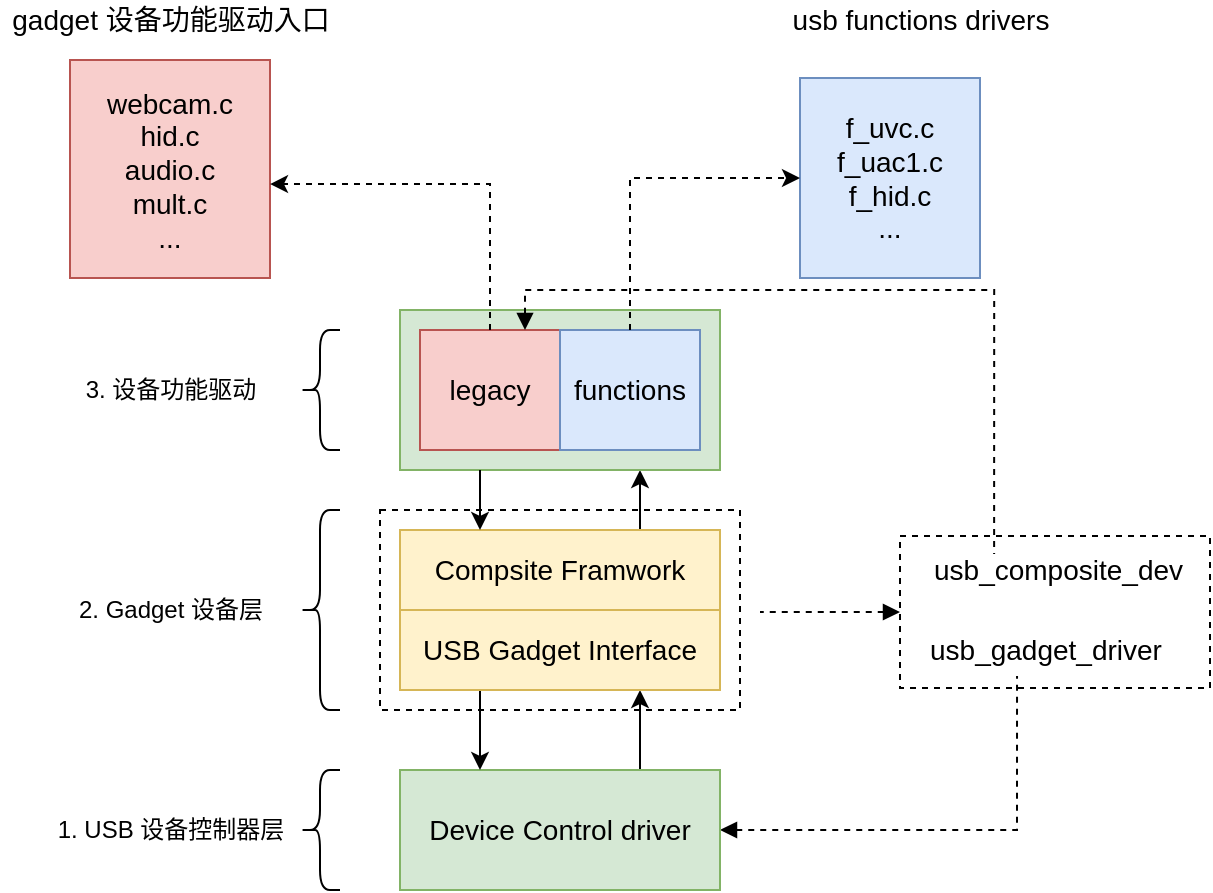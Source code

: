 <mxfile version="14.6.1" type="github">
  <diagram id="lbO7JzAoOajayuu7gQBL" name="第 1 页">
    <mxGraphModel dx="868" dy="394" grid="1" gridSize="10" guides="1" tooltips="1" connect="1" arrows="1" fold="1" page="1" pageScale="1" pageWidth="1169" pageHeight="827" math="0" shadow="0">
      <root>
        <mxCell id="0" />
        <mxCell id="1" parent="0" />
        <mxCell id="G5I4RC65D_-VNhyn8C83-9" value="" style="rounded=0;whiteSpace=wrap;html=1;fillColor=none;dashed=1;" vertex="1" parent="1">
          <mxGeometry x="270" y="395" width="180" height="100" as="geometry" />
        </mxCell>
        <mxCell id="G5I4RC65D_-VNhyn8C83-31" style="edgeStyle=none;rounded=0;orthogonalLoop=1;jettySize=auto;html=1;exitX=0.75;exitY=0;exitDx=0;exitDy=0;entryX=0.75;entryY=1;entryDx=0;entryDy=0;" edge="1" parent="1" source="G5I4RC65D_-VNhyn8C83-4" target="G5I4RC65D_-VNhyn8C83-17">
          <mxGeometry relative="1" as="geometry" />
        </mxCell>
        <mxCell id="G5I4RC65D_-VNhyn8C83-4" value="&lt;font style=&quot;font-size: 14px&quot;&gt;Compsite Framwork&lt;br&gt;&lt;/font&gt;" style="rounded=0;whiteSpace=wrap;html=1;fillColor=#fff2cc;strokeColor=#d6b656;" vertex="1" parent="1">
          <mxGeometry x="280" y="405" width="160" height="40" as="geometry" />
        </mxCell>
        <mxCell id="G5I4RC65D_-VNhyn8C83-5" style="edgeStyle=orthogonalEdgeStyle;rounded=0;orthogonalLoop=1;jettySize=auto;html=1;exitX=0.75;exitY=0;exitDx=0;exitDy=0;entryX=0.75;entryY=1;entryDx=0;entryDy=0;" edge="1" parent="1" source="G5I4RC65D_-VNhyn8C83-6" target="G5I4RC65D_-VNhyn8C83-8">
          <mxGeometry relative="1" as="geometry" />
        </mxCell>
        <mxCell id="G5I4RC65D_-VNhyn8C83-48" style="edgeStyle=orthogonalEdgeStyle;rounded=0;orthogonalLoop=1;jettySize=auto;html=1;exitX=1;exitY=0.5;exitDx=0;exitDy=0;entryX=0.354;entryY=1.15;entryDx=0;entryDy=0;entryPerimeter=0;dashed=1;startArrow=block;startFill=1;endArrow=none;endFill=0;" edge="1" parent="1" source="G5I4RC65D_-VNhyn8C83-6" target="G5I4RC65D_-VNhyn8C83-32">
          <mxGeometry relative="1" as="geometry" />
        </mxCell>
        <mxCell id="G5I4RC65D_-VNhyn8C83-6" value="&lt;font style=&quot;font-size: 14px&quot;&gt;Device Control driver&lt;br&gt;&lt;/font&gt;" style="rounded=0;whiteSpace=wrap;html=1;fillColor=#d5e8d4;strokeColor=#82b366;" vertex="1" parent="1">
          <mxGeometry x="280" y="525" width="160" height="60" as="geometry" />
        </mxCell>
        <mxCell id="G5I4RC65D_-VNhyn8C83-7" style="edgeStyle=orthogonalEdgeStyle;rounded=0;orthogonalLoop=1;jettySize=auto;html=1;exitX=0.25;exitY=1;exitDx=0;exitDy=0;entryX=0.25;entryY=0;entryDx=0;entryDy=0;" edge="1" parent="1" source="G5I4RC65D_-VNhyn8C83-8" target="G5I4RC65D_-VNhyn8C83-6">
          <mxGeometry relative="1" as="geometry" />
        </mxCell>
        <mxCell id="G5I4RC65D_-VNhyn8C83-8" value="&lt;font style=&quot;font-size: 14px&quot;&gt;USB Gadget Interface&lt;br&gt;&lt;/font&gt;" style="rounded=0;whiteSpace=wrap;html=1;fillColor=#fff2cc;strokeColor=#d6b656;" vertex="1" parent="1">
          <mxGeometry x="280" y="445" width="160" height="40" as="geometry" />
        </mxCell>
        <mxCell id="G5I4RC65D_-VNhyn8C83-10" value="" style="shape=curlyBracket;whiteSpace=wrap;html=1;rounded=1;fillColor=none;" vertex="1" parent="1">
          <mxGeometry x="230" y="395" width="20" height="100" as="geometry" />
        </mxCell>
        <mxCell id="G5I4RC65D_-VNhyn8C83-11" value="" style="shape=curlyBracket;whiteSpace=wrap;html=1;rounded=1;fillColor=none;" vertex="1" parent="1">
          <mxGeometry x="230" y="525" width="20" height="60" as="geometry" />
        </mxCell>
        <mxCell id="G5I4RC65D_-VNhyn8C83-12" value="" style="shape=curlyBracket;whiteSpace=wrap;html=1;rounded=1;fillColor=none;" vertex="1" parent="1">
          <mxGeometry x="230" y="305" width="20" height="60" as="geometry" />
        </mxCell>
        <mxCell id="G5I4RC65D_-VNhyn8C83-13" value="1. USB 设备控制器层" style="text;html=1;align=center;verticalAlign=middle;resizable=0;points=[];autosize=1;strokeColor=none;" vertex="1" parent="1">
          <mxGeometry x="100" y="545" width="130" height="20" as="geometry" />
        </mxCell>
        <mxCell id="G5I4RC65D_-VNhyn8C83-14" value="2. Gadget 设备层" style="text;html=1;align=center;verticalAlign=middle;resizable=0;points=[];autosize=1;strokeColor=none;" vertex="1" parent="1">
          <mxGeometry x="110" y="435" width="110" height="20" as="geometry" />
        </mxCell>
        <mxCell id="G5I4RC65D_-VNhyn8C83-15" value="3. 设备功能驱动" style="text;html=1;align=center;verticalAlign=middle;resizable=0;points=[];autosize=1;strokeColor=none;" vertex="1" parent="1">
          <mxGeometry x="115" y="325" width="100" height="20" as="geometry" />
        </mxCell>
        <mxCell id="G5I4RC65D_-VNhyn8C83-19" value="" style="group;fillColor=#dae8fc;strokeColor=#6c8ebf;" vertex="1" connectable="0" parent="1">
          <mxGeometry x="280" y="295" width="160" height="80" as="geometry" />
        </mxCell>
        <mxCell id="G5I4RC65D_-VNhyn8C83-17" value="" style="rounded=0;whiteSpace=wrap;html=1;fillColor=#d5e8d4;strokeColor=#82b366;" vertex="1" parent="G5I4RC65D_-VNhyn8C83-19">
          <mxGeometry width="160" height="80" as="geometry" />
        </mxCell>
        <mxCell id="G5I4RC65D_-VNhyn8C83-2" value="&lt;font style=&quot;font-size: 14px&quot;&gt;legacy&lt;br&gt;&lt;/font&gt;" style="rounded=0;whiteSpace=wrap;html=1;fillColor=#f8cecc;strokeColor=#b85450;" vertex="1" parent="G5I4RC65D_-VNhyn8C83-19">
          <mxGeometry x="10" y="10" width="70" height="60" as="geometry" />
        </mxCell>
        <mxCell id="G5I4RC65D_-VNhyn8C83-16" value="&lt;font style=&quot;font-size: 14px&quot;&gt;functions&lt;br&gt;&lt;/font&gt;" style="rounded=0;whiteSpace=wrap;html=1;fillColor=#dae8fc;strokeColor=#6c8ebf;" vertex="1" parent="G5I4RC65D_-VNhyn8C83-19">
          <mxGeometry x="80" y="10" width="70" height="60" as="geometry" />
        </mxCell>
        <mxCell id="G5I4RC65D_-VNhyn8C83-29" style="edgeStyle=none;rounded=0;orthogonalLoop=1;jettySize=auto;html=1;exitX=0.25;exitY=1;exitDx=0;exitDy=0;entryX=0.25;entryY=0;entryDx=0;entryDy=0;" edge="1" parent="1" source="G5I4RC65D_-VNhyn8C83-17" target="G5I4RC65D_-VNhyn8C83-4">
          <mxGeometry relative="1" as="geometry" />
        </mxCell>
        <mxCell id="G5I4RC65D_-VNhyn8C83-32" value="&lt;font&gt;&lt;span style=&quot;font-size: 14px&quot;&gt;usb_gadget_driver&lt;/span&gt;&lt;br&gt;&lt;/font&gt;" style="text;html=1;align=left;verticalAlign=middle;resizable=0;points=[];autosize=1;strokeColor=none;" vertex="1" parent="1">
          <mxGeometry x="542.5" y="455" width="130" height="20" as="geometry" />
        </mxCell>
        <mxCell id="G5I4RC65D_-VNhyn8C83-35" value="&lt;font&gt;&lt;span style=&quot;font-size: 14px&quot;&gt;usb_composite_dev&lt;/span&gt;&lt;br&gt;&lt;/font&gt;" style="text;html=1;align=left;verticalAlign=middle;resizable=0;points=[];autosize=1;strokeColor=none;" vertex="1" parent="1">
          <mxGeometry x="545" y="415" width="140" height="20" as="geometry" />
        </mxCell>
        <mxCell id="G5I4RC65D_-VNhyn8C83-37" value="&lt;span style=&quot;font-size: 14px&quot;&gt;webcam.c&lt;/span&gt;&lt;br style=&quot;font-size: 14px&quot;&gt;&lt;span style=&quot;font-size: 14px&quot;&gt;hid.c&lt;/span&gt;&lt;br style=&quot;font-size: 14px&quot;&gt;&lt;span style=&quot;font-size: 14px&quot;&gt;audio.c&lt;/span&gt;&lt;br style=&quot;font-size: 14px&quot;&gt;&lt;span style=&quot;font-size: 14px&quot;&gt;mult.c&lt;br&gt;...&lt;br&gt;&lt;/span&gt;" style="rounded=0;whiteSpace=wrap;html=1;fillColor=#f8cecc;align=center;strokeColor=#b85450;" vertex="1" parent="1">
          <mxGeometry x="115" y="170" width="100" height="109" as="geometry" />
        </mxCell>
        <mxCell id="G5I4RC65D_-VNhyn8C83-39" style="edgeStyle=orthogonalEdgeStyle;rounded=0;orthogonalLoop=1;jettySize=auto;html=1;exitX=0.5;exitY=0;exitDx=0;exitDy=0;entryX=1;entryY=0.569;entryDx=0;entryDy=0;entryPerimeter=0;dashed=1;" edge="1" parent="1" source="G5I4RC65D_-VNhyn8C83-2" target="G5I4RC65D_-VNhyn8C83-37">
          <mxGeometry relative="1" as="geometry" />
        </mxCell>
        <mxCell id="G5I4RC65D_-VNhyn8C83-40" value="&lt;span style=&quot;font-size: 14px ; text-align: left&quot;&gt;gadget 设备功能驱动入口&lt;/span&gt;" style="text;html=1;align=center;verticalAlign=middle;resizable=0;points=[];autosize=1;strokeColor=none;" vertex="1" parent="1">
          <mxGeometry x="80" y="140" width="170" height="20" as="geometry" />
        </mxCell>
        <mxCell id="G5I4RC65D_-VNhyn8C83-41" value="&lt;span style=&quot;font-size: 14px&quot;&gt;f_uvc.c&lt;/span&gt;&lt;br style=&quot;font-size: 14px&quot;&gt;&lt;span style=&quot;font-size: 14px&quot;&gt;f_uac1.c&lt;/span&gt;&lt;br style=&quot;font-size: 14px&quot;&gt;&lt;span style=&quot;font-size: 14px&quot;&gt;f_hid.c&lt;/span&gt;&lt;br style=&quot;font-size: 14px&quot;&gt;&lt;span style=&quot;font-size: 14px&quot;&gt;...&lt;/span&gt;" style="rounded=0;whiteSpace=wrap;html=1;align=center;fillColor=#dae8fc;strokeColor=#6c8ebf;" vertex="1" parent="1">
          <mxGeometry x="480" y="179" width="90" height="100" as="geometry" />
        </mxCell>
        <mxCell id="G5I4RC65D_-VNhyn8C83-44" style="edgeStyle=orthogonalEdgeStyle;rounded=0;orthogonalLoop=1;jettySize=auto;html=1;exitX=0.5;exitY=0;exitDx=0;exitDy=0;entryX=0;entryY=0.5;entryDx=0;entryDy=0;dashed=1;" edge="1" parent="1" source="G5I4RC65D_-VNhyn8C83-16" target="G5I4RC65D_-VNhyn8C83-41">
          <mxGeometry relative="1" as="geometry" />
        </mxCell>
        <mxCell id="G5I4RC65D_-VNhyn8C83-45" value="&lt;span style=&quot;font-size: 14px ; text-align: left&quot;&gt;usb functions drivers&lt;/span&gt;" style="text;html=1;align=center;verticalAlign=middle;resizable=0;points=[];autosize=1;strokeColor=none;" vertex="1" parent="1">
          <mxGeometry x="470" y="140" width="140" height="20" as="geometry" />
        </mxCell>
        <mxCell id="G5I4RC65D_-VNhyn8C83-47" style="edgeStyle=orthogonalEdgeStyle;rounded=0;orthogonalLoop=1;jettySize=auto;html=1;exitX=0.75;exitY=0;exitDx=0;exitDy=0;entryX=0.229;entryY=0.1;entryDx=0;entryDy=0;entryPerimeter=0;dashed=1;endArrow=none;endFill=0;startArrow=block;startFill=1;" edge="1" parent="1" source="G5I4RC65D_-VNhyn8C83-2" target="G5I4RC65D_-VNhyn8C83-35">
          <mxGeometry relative="1" as="geometry" />
        </mxCell>
        <mxCell id="G5I4RC65D_-VNhyn8C83-51" style="edgeStyle=orthogonalEdgeStyle;rounded=0;orthogonalLoop=1;jettySize=auto;html=1;exitX=0;exitY=0.5;exitDx=0;exitDy=0;dashed=1;startArrow=block;startFill=1;endArrow=none;endFill=0;" edge="1" parent="1" source="G5I4RC65D_-VNhyn8C83-49">
          <mxGeometry relative="1" as="geometry">
            <mxPoint x="460" y="446" as="targetPoint" />
          </mxGeometry>
        </mxCell>
        <mxCell id="G5I4RC65D_-VNhyn8C83-49" value="" style="rounded=0;whiteSpace=wrap;html=1;fillColor=none;align=left;dashed=1;" vertex="1" parent="1">
          <mxGeometry x="530" y="408" width="155" height="76" as="geometry" />
        </mxCell>
      </root>
    </mxGraphModel>
  </diagram>
</mxfile>
